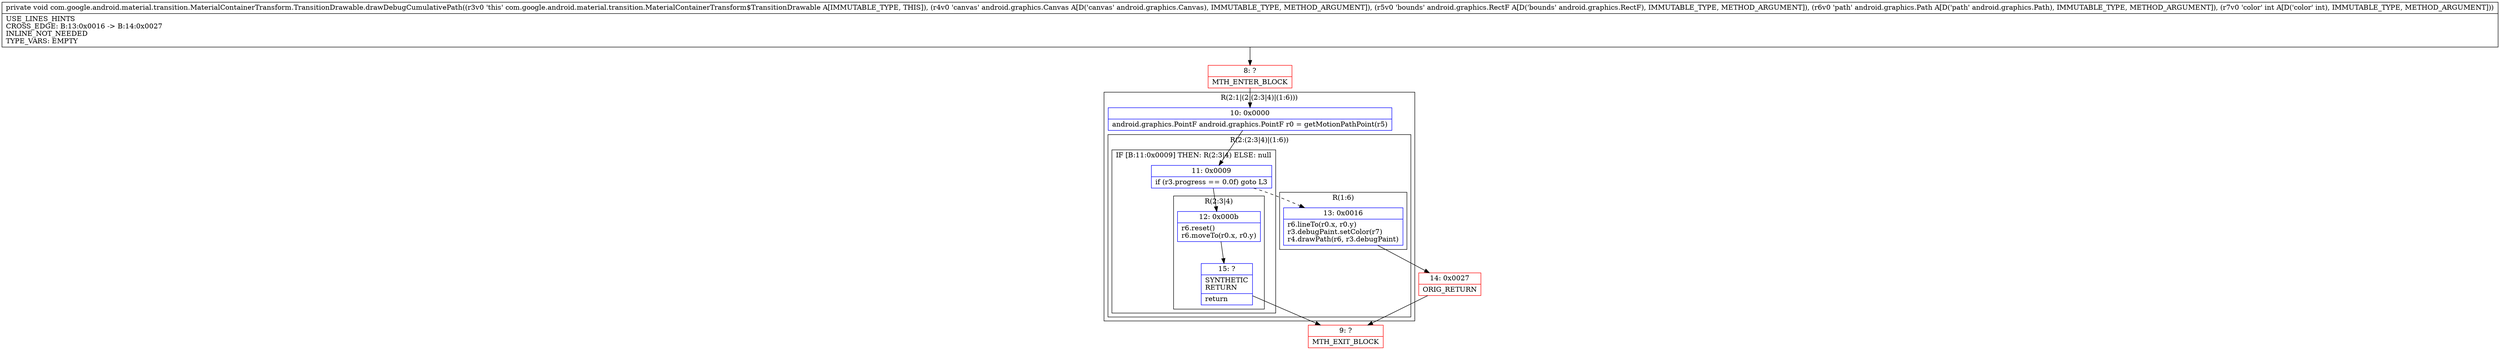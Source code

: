 digraph "CFG forcom.google.android.material.transition.MaterialContainerTransform.TransitionDrawable.drawDebugCumulativePath(Landroid\/graphics\/Canvas;Landroid\/graphics\/RectF;Landroid\/graphics\/Path;I)V" {
subgraph cluster_Region_674181298 {
label = "R(2:1|(2:(2:3|4)|(1:6)))";
node [shape=record,color=blue];
Node_10 [shape=record,label="{10\:\ 0x0000|android.graphics.PointF android.graphics.PointF r0 = getMotionPathPoint(r5)\l}"];
subgraph cluster_Region_962297019 {
label = "R(2:(2:3|4)|(1:6))";
node [shape=record,color=blue];
subgraph cluster_IfRegion_812797978 {
label = "IF [B:11:0x0009] THEN: R(2:3|4) ELSE: null";
node [shape=record,color=blue];
Node_11 [shape=record,label="{11\:\ 0x0009|if (r3.progress == 0.0f) goto L3\l}"];
subgraph cluster_Region_1182444012 {
label = "R(2:3|4)";
node [shape=record,color=blue];
Node_12 [shape=record,label="{12\:\ 0x000b|r6.reset()\lr6.moveTo(r0.x, r0.y)\l}"];
Node_15 [shape=record,label="{15\:\ ?|SYNTHETIC\lRETURN\l|return\l}"];
}
}
subgraph cluster_Region_658159853 {
label = "R(1:6)";
node [shape=record,color=blue];
Node_13 [shape=record,label="{13\:\ 0x0016|r6.lineTo(r0.x, r0.y)\lr3.debugPaint.setColor(r7)\lr4.drawPath(r6, r3.debugPaint)\l}"];
}
}
}
Node_8 [shape=record,color=red,label="{8\:\ ?|MTH_ENTER_BLOCK\l}"];
Node_9 [shape=record,color=red,label="{9\:\ ?|MTH_EXIT_BLOCK\l}"];
Node_14 [shape=record,color=red,label="{14\:\ 0x0027|ORIG_RETURN\l}"];
MethodNode[shape=record,label="{private void com.google.android.material.transition.MaterialContainerTransform.TransitionDrawable.drawDebugCumulativePath((r3v0 'this' com.google.android.material.transition.MaterialContainerTransform$TransitionDrawable A[IMMUTABLE_TYPE, THIS]), (r4v0 'canvas' android.graphics.Canvas A[D('canvas' android.graphics.Canvas), IMMUTABLE_TYPE, METHOD_ARGUMENT]), (r5v0 'bounds' android.graphics.RectF A[D('bounds' android.graphics.RectF), IMMUTABLE_TYPE, METHOD_ARGUMENT]), (r6v0 'path' android.graphics.Path A[D('path' android.graphics.Path), IMMUTABLE_TYPE, METHOD_ARGUMENT]), (r7v0 'color' int A[D('color' int), IMMUTABLE_TYPE, METHOD_ARGUMENT]))  | USE_LINES_HINTS\lCROSS_EDGE: B:13:0x0016 \-\> B:14:0x0027\lINLINE_NOT_NEEDED\lTYPE_VARS: EMPTY\l}"];
MethodNode -> Node_8;Node_10 -> Node_11;
Node_11 -> Node_12;
Node_11 -> Node_13[style=dashed];
Node_12 -> Node_15;
Node_15 -> Node_9;
Node_13 -> Node_14;
Node_8 -> Node_10;
Node_14 -> Node_9;
}

